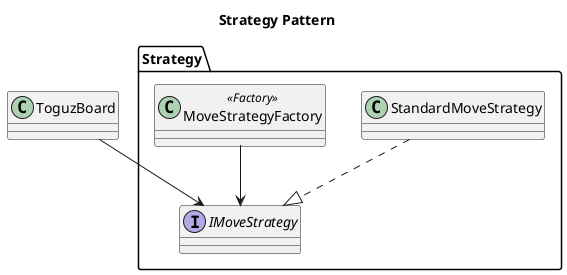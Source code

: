 @startuml strategy_diagram
title Strategy Pattern

skinparam componentStyle rectangle

package "Strategy" {
  interface IMoveStrategy
  class StandardMoveStrategy
  class MoveStrategyFactory <<Factory>>
}

StandardMoveStrategy ..|> IMoveStrategy
MoveStrategyFactory --> IMoveStrategy
ToguzBoard --> IMoveStrategy
@enduml
